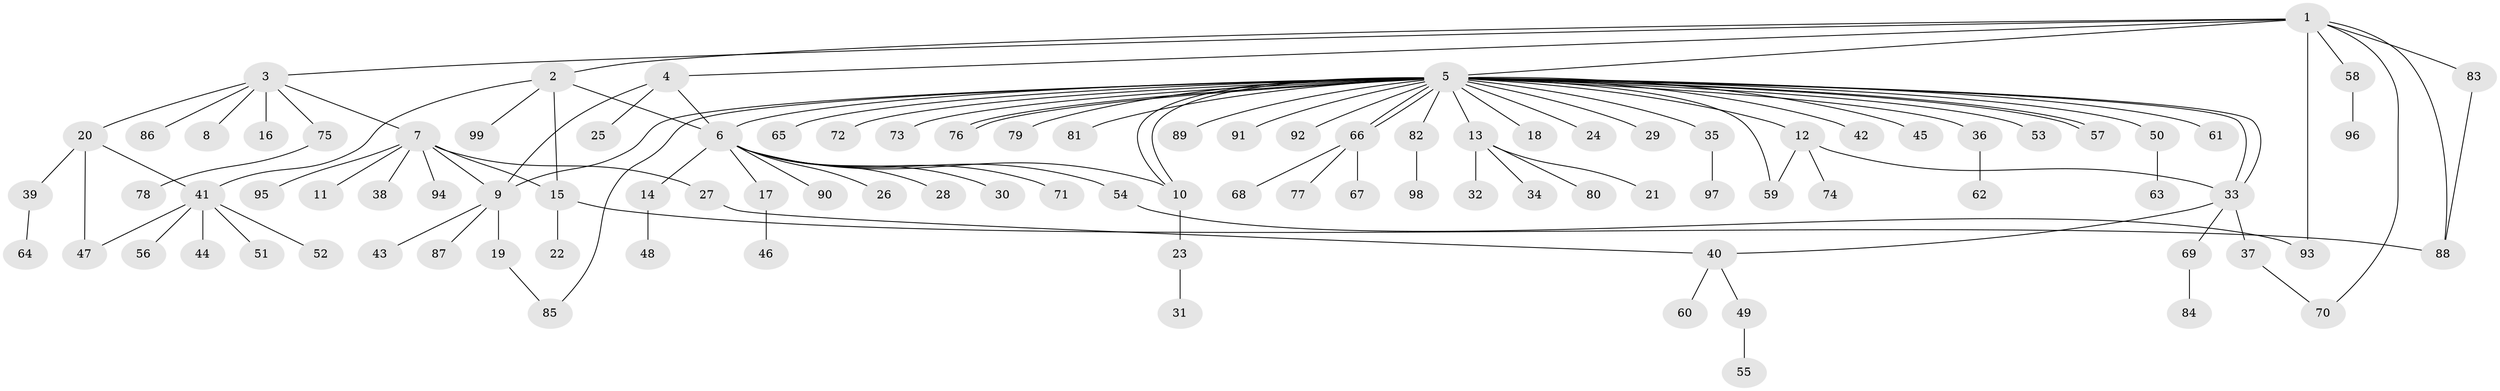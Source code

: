 // Generated by graph-tools (version 1.1) at 2025/49/03/09/25 03:49:47]
// undirected, 99 vertices, 119 edges
graph export_dot {
graph [start="1"]
  node [color=gray90,style=filled];
  1;
  2;
  3;
  4;
  5;
  6;
  7;
  8;
  9;
  10;
  11;
  12;
  13;
  14;
  15;
  16;
  17;
  18;
  19;
  20;
  21;
  22;
  23;
  24;
  25;
  26;
  27;
  28;
  29;
  30;
  31;
  32;
  33;
  34;
  35;
  36;
  37;
  38;
  39;
  40;
  41;
  42;
  43;
  44;
  45;
  46;
  47;
  48;
  49;
  50;
  51;
  52;
  53;
  54;
  55;
  56;
  57;
  58;
  59;
  60;
  61;
  62;
  63;
  64;
  65;
  66;
  67;
  68;
  69;
  70;
  71;
  72;
  73;
  74;
  75;
  76;
  77;
  78;
  79;
  80;
  81;
  82;
  83;
  84;
  85;
  86;
  87;
  88;
  89;
  90;
  91;
  92;
  93;
  94;
  95;
  96;
  97;
  98;
  99;
  1 -- 2;
  1 -- 3;
  1 -- 4;
  1 -- 5;
  1 -- 58;
  1 -- 70;
  1 -- 83;
  1 -- 88;
  1 -- 93;
  2 -- 6;
  2 -- 15;
  2 -- 41;
  2 -- 99;
  3 -- 7;
  3 -- 8;
  3 -- 16;
  3 -- 20;
  3 -- 75;
  3 -- 86;
  4 -- 6;
  4 -- 9;
  4 -- 25;
  5 -- 6;
  5 -- 9;
  5 -- 10;
  5 -- 10;
  5 -- 12;
  5 -- 13;
  5 -- 18;
  5 -- 24;
  5 -- 29;
  5 -- 33;
  5 -- 33;
  5 -- 35;
  5 -- 36;
  5 -- 42;
  5 -- 45;
  5 -- 50;
  5 -- 53;
  5 -- 57;
  5 -- 57;
  5 -- 59;
  5 -- 61;
  5 -- 65;
  5 -- 66;
  5 -- 66;
  5 -- 72;
  5 -- 73;
  5 -- 76;
  5 -- 76;
  5 -- 79;
  5 -- 81;
  5 -- 82;
  5 -- 85;
  5 -- 89;
  5 -- 91;
  5 -- 92;
  6 -- 10;
  6 -- 14;
  6 -- 17;
  6 -- 26;
  6 -- 28;
  6 -- 30;
  6 -- 54;
  6 -- 71;
  6 -- 90;
  7 -- 9;
  7 -- 11;
  7 -- 15;
  7 -- 27;
  7 -- 38;
  7 -- 94;
  7 -- 95;
  9 -- 19;
  9 -- 43;
  9 -- 87;
  10 -- 23;
  12 -- 33;
  12 -- 59;
  12 -- 74;
  13 -- 21;
  13 -- 32;
  13 -- 34;
  13 -- 80;
  14 -- 48;
  15 -- 22;
  15 -- 88;
  17 -- 46;
  19 -- 85;
  20 -- 39;
  20 -- 41;
  20 -- 47;
  23 -- 31;
  27 -- 40;
  33 -- 37;
  33 -- 40;
  33 -- 69;
  35 -- 97;
  36 -- 62;
  37 -- 70;
  39 -- 64;
  40 -- 49;
  40 -- 60;
  41 -- 44;
  41 -- 47;
  41 -- 51;
  41 -- 52;
  41 -- 56;
  49 -- 55;
  50 -- 63;
  54 -- 93;
  58 -- 96;
  66 -- 67;
  66 -- 68;
  66 -- 77;
  69 -- 84;
  75 -- 78;
  82 -- 98;
  83 -- 88;
}
